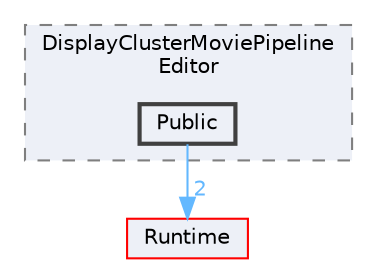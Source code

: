 digraph "Public"
{
 // INTERACTIVE_SVG=YES
 // LATEX_PDF_SIZE
  bgcolor="transparent";
  edge [fontname=Helvetica,fontsize=10,labelfontname=Helvetica,labelfontsize=10];
  node [fontname=Helvetica,fontsize=10,shape=box,height=0.2,width=0.4];
  compound=true
  subgraph clusterdir_6bd42a52d379066630985ce11a46bb89 {
    graph [ bgcolor="#edf0f7", pencolor="grey50", label="DisplayClusterMoviePipeline\lEditor", fontname=Helvetica,fontsize=10 style="filled,dashed", URL="dir_6bd42a52d379066630985ce11a46bb89.html",tooltip=""]
  dir_08dd8380c6ba946400dd7c358dffcac9 [label="Public", fillcolor="#edf0f7", color="grey25", style="filled,bold", URL="dir_08dd8380c6ba946400dd7c358dffcac9.html",tooltip=""];
  }
  dir_7536b172fbd480bfd146a1b1acd6856b [label="Runtime", fillcolor="#edf0f7", color="red", style="filled", URL="dir_7536b172fbd480bfd146a1b1acd6856b.html",tooltip=""];
  dir_08dd8380c6ba946400dd7c358dffcac9->dir_7536b172fbd480bfd146a1b1acd6856b [headlabel="2", labeldistance=1.5 headhref="dir_000892_000984.html" href="dir_000892_000984.html" color="steelblue1" fontcolor="steelblue1"];
}
